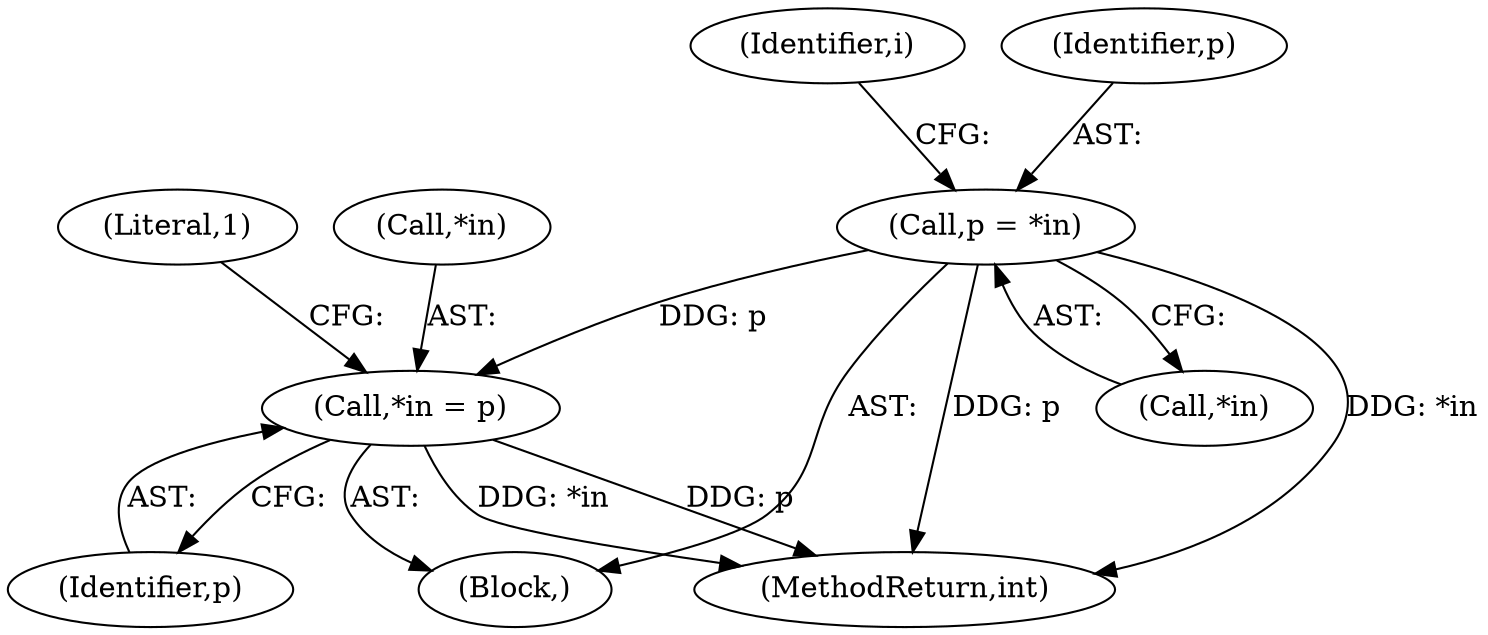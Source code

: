 digraph "0_openssl_cc598f321fbac9c04da5766243ed55d55948637d@pointer" {
"1000616" [label="(Call,*in = p)"];
"1000524" [label="(Call,p = *in)"];
"1001034" [label="(MethodReturn,int)"];
"1000524" [label="(Call,p = *in)"];
"1000531" [label="(Identifier,i)"];
"1000619" [label="(Identifier,p)"];
"1000525" [label="(Identifier,p)"];
"1000617" [label="(Call,*in)"];
"1000213" [label="(Block,)"];
"1000616" [label="(Call,*in = p)"];
"1000526" [label="(Call,*in)"];
"1000621" [label="(Literal,1)"];
"1000616" -> "1000213"  [label="AST: "];
"1000616" -> "1000619"  [label="CFG: "];
"1000617" -> "1000616"  [label="AST: "];
"1000619" -> "1000616"  [label="AST: "];
"1000621" -> "1000616"  [label="CFG: "];
"1000616" -> "1001034"  [label="DDG: *in"];
"1000616" -> "1001034"  [label="DDG: p"];
"1000524" -> "1000616"  [label="DDG: p"];
"1000524" -> "1000213"  [label="AST: "];
"1000524" -> "1000526"  [label="CFG: "];
"1000525" -> "1000524"  [label="AST: "];
"1000526" -> "1000524"  [label="AST: "];
"1000531" -> "1000524"  [label="CFG: "];
"1000524" -> "1001034"  [label="DDG: p"];
"1000524" -> "1001034"  [label="DDG: *in"];
}
